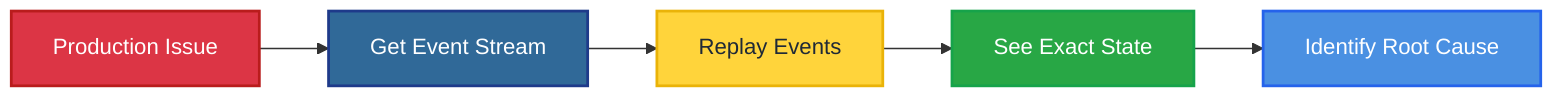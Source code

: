 graph LR
    A[Production Issue] --> B[Get Event Stream]
    B --> C[Replay Events]
    C --> D[See Exact State]
    D --> E[Identify Root Cause]

    style A fill:#DC3545,stroke:#b91c1c,stroke-width:2px,color:#ffffff
    style B fill:#306998,stroke:#1e3a8a,stroke-width:2px,color:#ffffff
    style C fill:#FFD43B,stroke:#eab308,stroke-width:2px,color:#1f2937
    style D fill:#28A745,stroke:#16a34a,stroke-width:2px,color:#ffffff
    style E fill:#4A90E2,stroke:#2563eb,stroke-width:2px,color:#ffffff